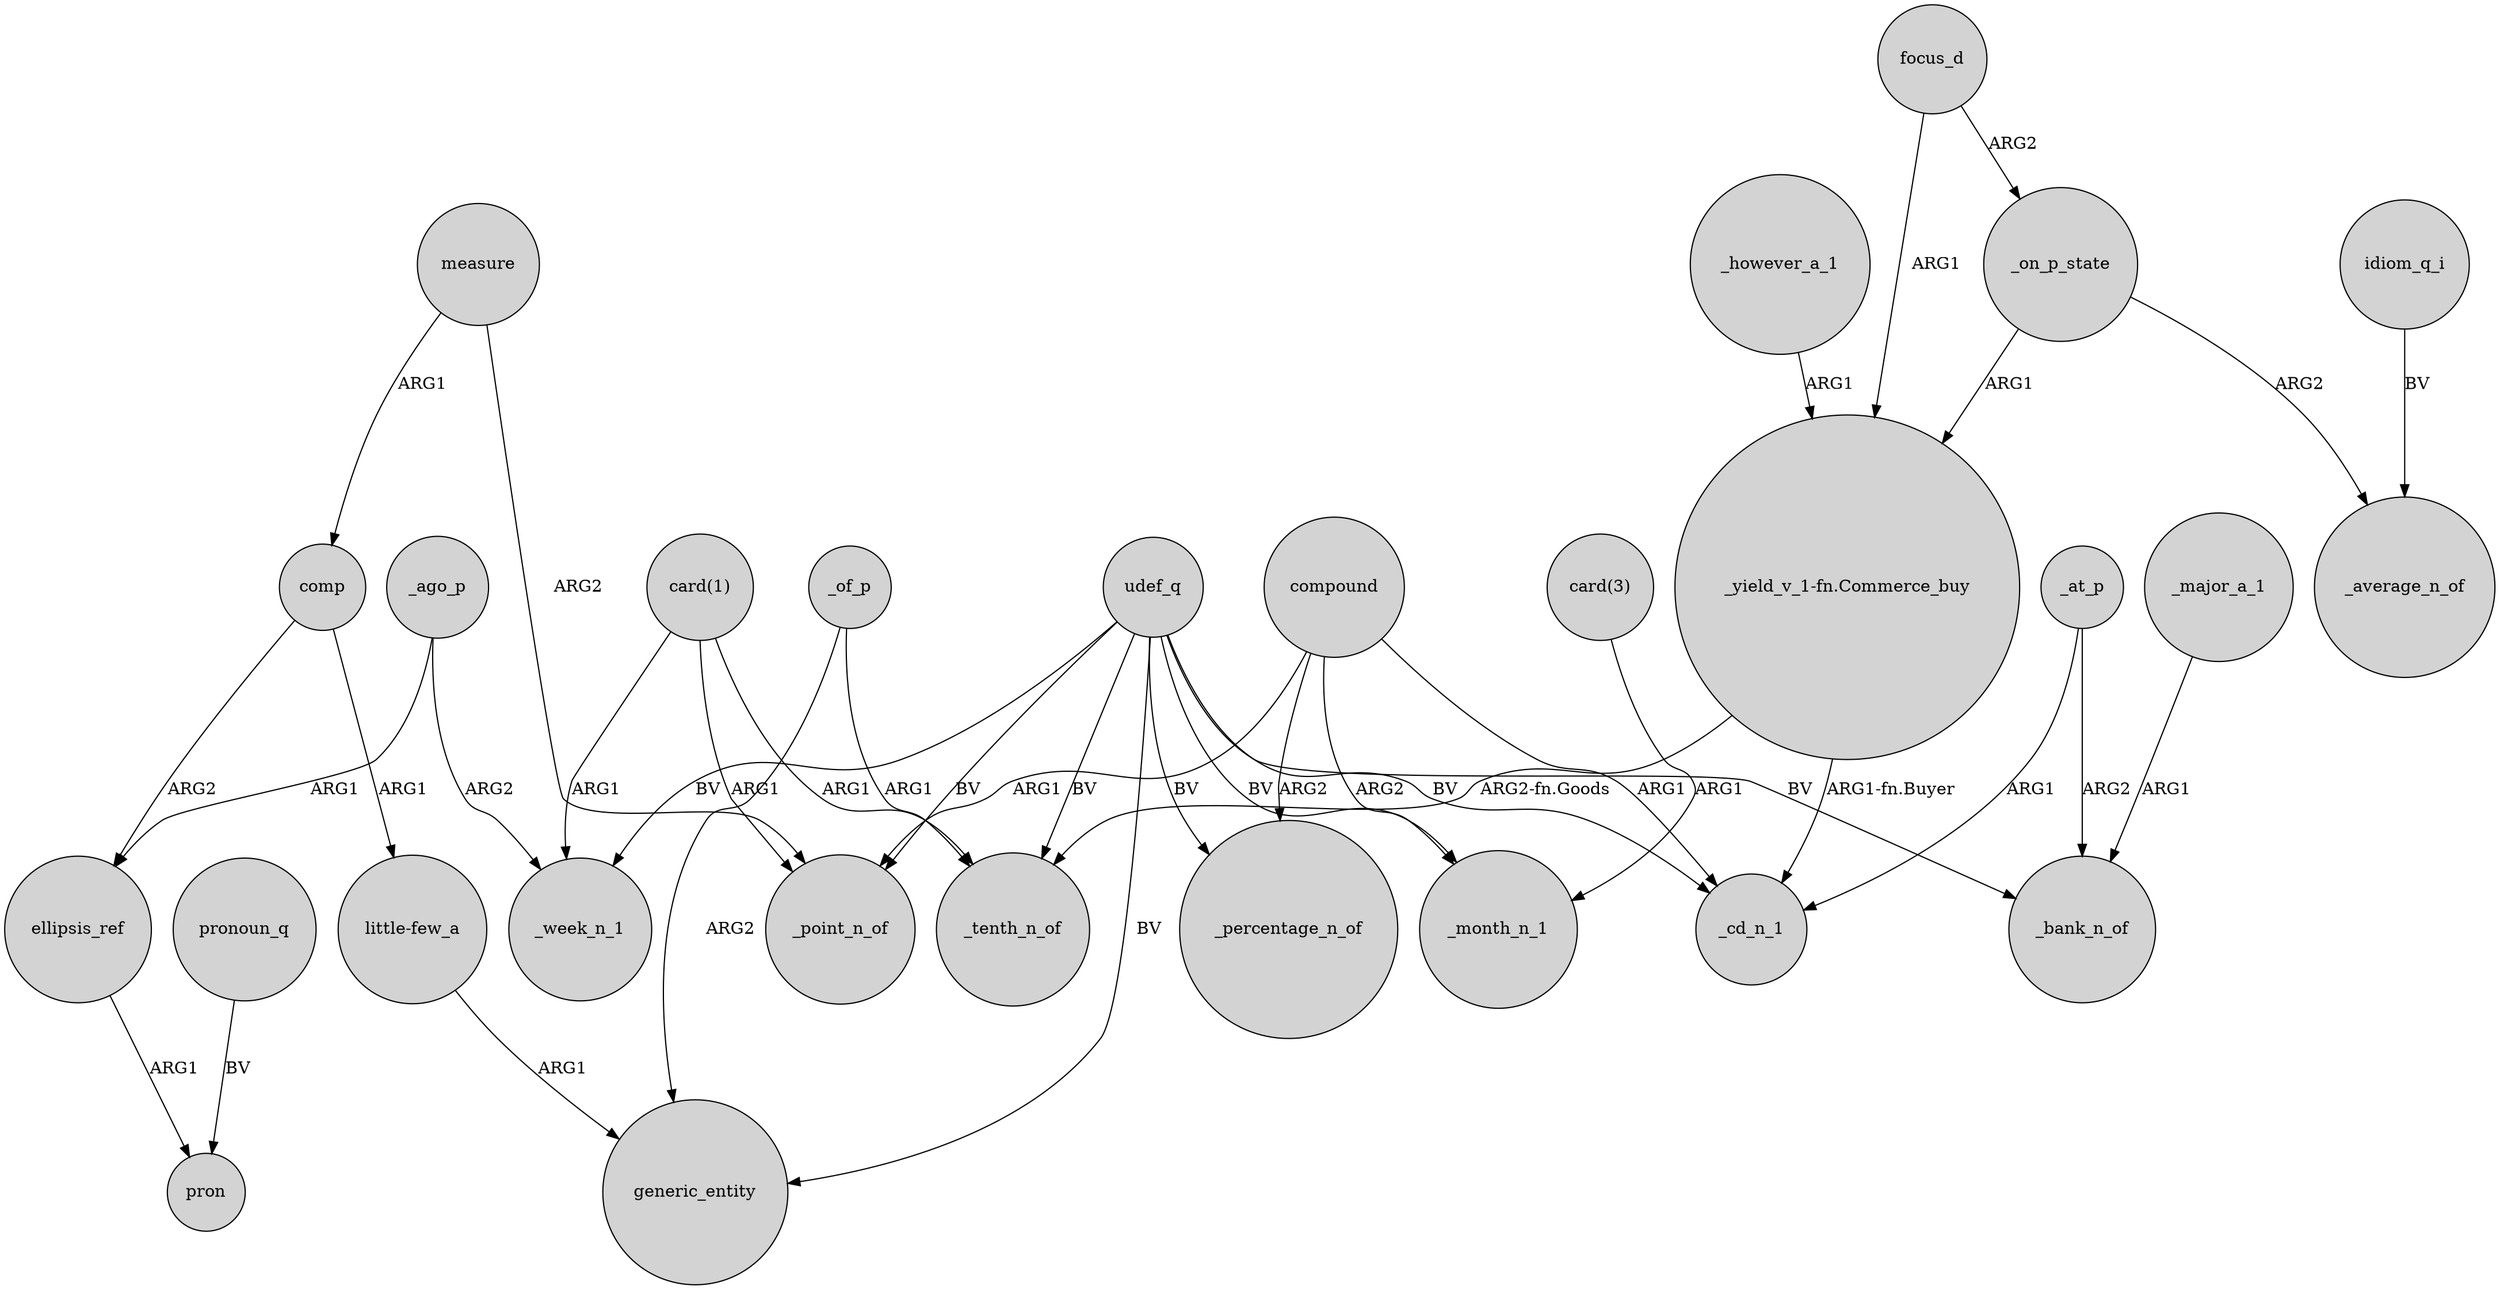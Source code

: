 digraph {
	node [shape=circle style=filled]
	udef_q -> _month_n_1 [label=BV]
	"card(1)" -> _week_n_1 [label=ARG1]
	udef_q -> _tenth_n_of [label=BV]
	_at_p -> _bank_n_of [label=ARG2]
	"_yield_v_1-fn.Commerce_buy" -> _tenth_n_of [label="ARG2-fn.Goods"]
	_ago_p -> ellipsis_ref [label=ARG1]
	comp -> ellipsis_ref [label=ARG2]
	_however_a_1 -> "_yield_v_1-fn.Commerce_buy" [label=ARG1]
	_major_a_1 -> _bank_n_of [label=ARG1]
	"card(3)" -> _month_n_1 [label=ARG1]
	udef_q -> _bank_n_of [label=BV]
	"card(1)" -> _point_n_of [label=ARG1]
	focus_d -> _on_p_state [label=ARG2]
	"little-few_a" -> generic_entity [label=ARG1]
	focus_d -> "_yield_v_1-fn.Commerce_buy" [label=ARG1]
	udef_q -> generic_entity [label=BV]
	ellipsis_ref -> pron [label=ARG1]
	pronoun_q -> pron [label=BV]
	udef_q -> _week_n_1 [label=BV]
	udef_q -> _percentage_n_of [label=BV]
	idiom_q_i -> _average_n_of [label=BV]
	"_yield_v_1-fn.Commerce_buy" -> _cd_n_1 [label="ARG1-fn.Buyer"]
	measure -> _point_n_of [label=ARG2]
	_on_p_state -> "_yield_v_1-fn.Commerce_buy" [label=ARG1]
	_of_p -> generic_entity [label=ARG2]
	"card(1)" -> _tenth_n_of [label=ARG1]
	udef_q -> _cd_n_1 [label=BV]
	_at_p -> _cd_n_1 [label=ARG1]
	compound -> _cd_n_1 [label=ARG1]
	comp -> "little-few_a" [label=ARG1]
	measure -> comp [label=ARG1]
	_on_p_state -> _average_n_of [label=ARG2]
	compound -> _point_n_of [label=ARG1]
	compound -> _percentage_n_of [label=ARG2]
	udef_q -> _point_n_of [label=BV]
	_of_p -> _tenth_n_of [label=ARG1]
	compound -> _month_n_1 [label=ARG2]
	_ago_p -> _week_n_1 [label=ARG2]
}

